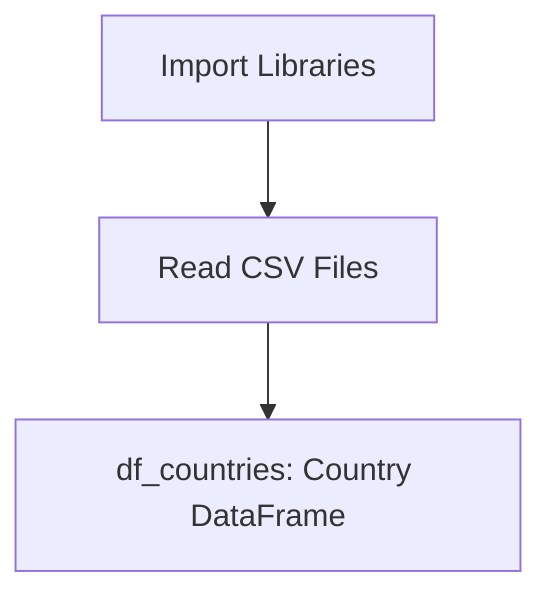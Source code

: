 flowchart TD
  A["Import Libraries"] --> B["Read CSV Files"]
  B --> C["df_countries: Country DataFrame"]